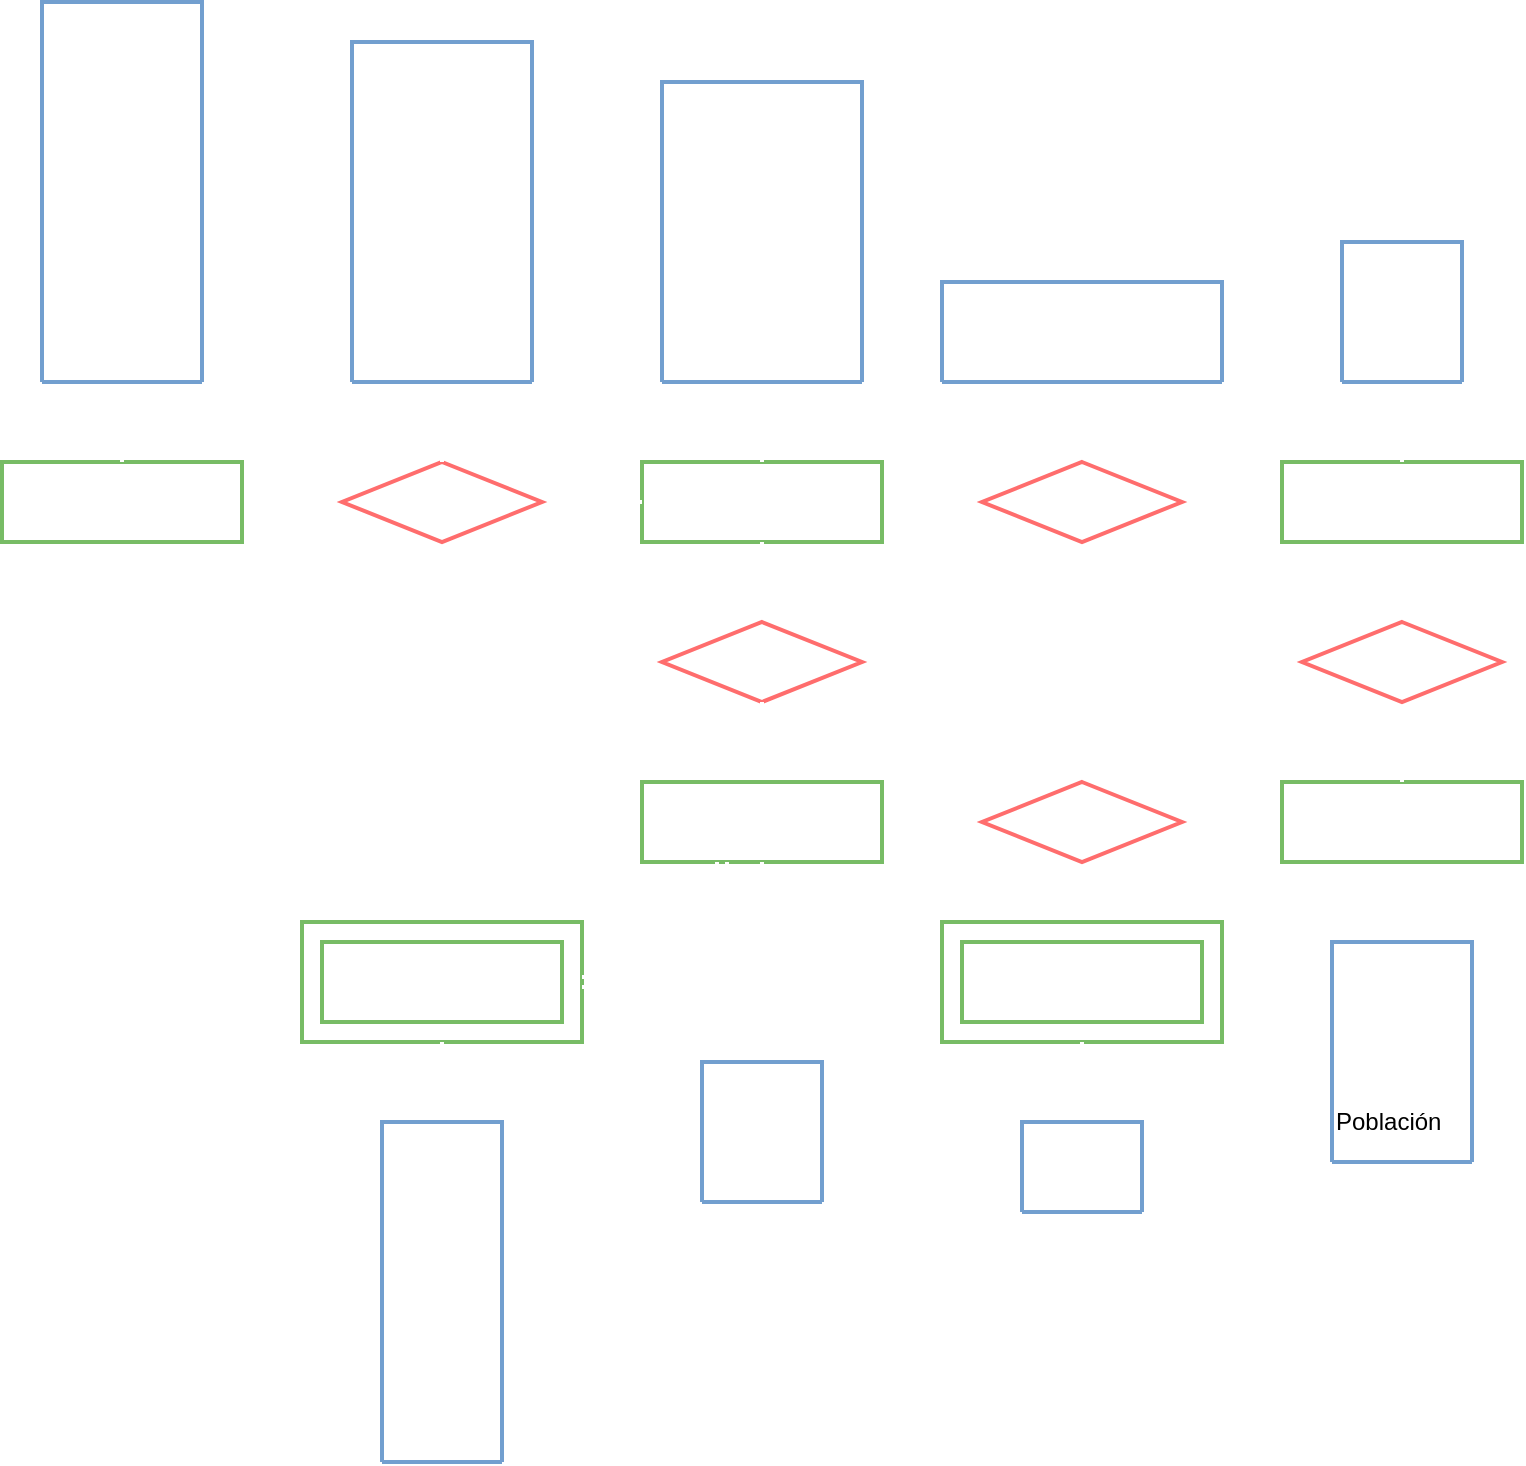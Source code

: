 <mxfile>
    <diagram id="gUwOmcsfaLEqCuUk3dTs" name="Page-1">
        <mxGraphModel dx="650" dy="610" grid="0" gridSize="10" guides="1" tooltips="1" connect="0" arrows="1" fold="1" page="0" pageScale="1" pageWidth="827" pageHeight="1169" background="none" math="0" shadow="0">
            <root>
                <mxCell id="0"/>
                <mxCell id="1" parent="0"/>
                <mxCell id="131" style="edgeStyle=orthogonalEdgeStyle;rounded=0;html=1;endArrow=none;endFill=0;strokeColor=#FFFFFF;strokeWidth=2;" parent="1" source="102" target="74" edge="1">
                    <mxGeometry relative="1" as="geometry"/>
                </mxCell>
                <mxCell id="102" value="" style="rounded=0;whiteSpace=wrap;html=1;strokeWidth=2;strokeColor=#77bc65;fillColor=none;" parent="1" vertex="1">
                    <mxGeometry x="190" y="510" width="140" height="60" as="geometry"/>
                </mxCell>
                <mxCell id="49" value="" style="edgeStyle=orthogonalEdgeStyle;html=1;endArrow=none;endFill=0;shape=link;strokeColor=#FFFFFF;strokeWidth=2;" parent="1" source="48" target="41" edge="1">
                    <mxGeometry relative="1" as="geometry">
                        <Array as="points">
                            <mxPoint x="440" y="540"/>
                        </Array>
                    </mxGeometry>
                </mxCell>
                <mxCell id="48" value="" style="rounded=0;whiteSpace=wrap;html=1;strokeWidth=2;strokeColor=#77bc65;fillColor=none;" parent="1" vertex="1">
                    <mxGeometry x="510" y="510" width="140" height="60" as="geometry"/>
                </mxCell>
                <mxCell id="189" value="" style="edgeStyle=none;html=1;endArrow=none;endFill=0;strokeColor=#FFFFFF;strokeWidth=2;" parent="1" source="2" target="183" edge="1">
                    <mxGeometry relative="1" as="geometry"/>
                </mxCell>
                <mxCell id="2" value="&lt;font color=&quot;#ffffff&quot;&gt;Motocicleta&lt;/font&gt;" style="rounded=0;whiteSpace=wrap;html=1;strokeWidth=2;strokeColor=#77bc65;fillColor=none;" parent="1" vertex="1">
                    <mxGeometry x="360" y="280" width="120" height="40" as="geometry"/>
                </mxCell>
                <mxCell id="76" value="" style="edgeStyle=orthogonalEdgeStyle;rounded=0;html=1;endArrow=none;endFill=0;strokeColor=#FFFFFF;strokeWidth=2;" parent="1" source="4" target="74" edge="1">
                    <mxGeometry relative="1" as="geometry"/>
                </mxCell>
                <mxCell id="4" value="&lt;font color=&quot;#ffffff&quot;&gt;Cliente&lt;/font&gt;" style="rounded=0;whiteSpace=wrap;html=1;strokeWidth=2;strokeColor=#77bc65;fillColor=none;" parent="1" vertex="1">
                    <mxGeometry x="40" y="280" width="120" height="40" as="geometry"/>
                </mxCell>
                <mxCell id="19" value="" style="edgeStyle=orthogonalEdgeStyle;html=1;endArrow=none;endFill=0;strokeColor=#FFFFFF;strokeWidth=2;" parent="1" source="12" target="2" edge="1">
                    <mxGeometry relative="1" as="geometry"/>
                </mxCell>
                <mxCell id="12" value="" style="swimlane;startSize=170;strokeColor=#729fcf;fillColor=none;strokeWidth=2;" parent="1" vertex="1">
                    <mxGeometry x="370" y="90" width="100" height="150" as="geometry">
                        <mxRectangle x="280" y="90" width="50" height="40" as="alternateBounds"/>
                    </mxGeometry>
                </mxCell>
                <mxCell id="13" value="&lt;font color=&quot;#ffffff&quot;&gt;Matrícula&lt;/font&gt;" style="text;html=1;strokeColor=none;fillColor=none;align=left;verticalAlign=middle;whiteSpace=wrap;rounded=0;strokeWidth=2;" parent="12" vertex="1">
                    <mxGeometry y="20" width="100" height="20" as="geometry"/>
                </mxCell>
                <mxCell id="14" value="&lt;font color=&quot;#ffffff&quot;&gt;Nº Bastidor&lt;/font&gt;" style="text;html=1;strokeColor=none;fillColor=none;align=left;verticalAlign=middle;whiteSpace=wrap;rounded=0;strokeWidth=2;" parent="12" vertex="1">
                    <mxGeometry y="40" width="100" height="20" as="geometry"/>
                </mxCell>
                <mxCell id="15" value="&lt;font color=&quot;#ffffff&quot;&gt;Marca&lt;/font&gt;" style="text;html=1;strokeColor=none;fillColor=none;align=left;verticalAlign=middle;whiteSpace=wrap;rounded=0;strokeWidth=2;" parent="12" vertex="1">
                    <mxGeometry y="60" width="100" height="20" as="geometry"/>
                </mxCell>
                <mxCell id="16" value="&lt;font color=&quot;#ffffff&quot;&gt;Modelo&lt;/font&gt;" style="text;html=1;strokeColor=none;fillColor=none;align=left;verticalAlign=middle;whiteSpace=wrap;rounded=0;strokeWidth=2;" parent="12" vertex="1">
                    <mxGeometry y="80" width="100" height="20" as="geometry"/>
                </mxCell>
                <mxCell id="17" value="&lt;font color=&quot;#ffffff&quot;&gt;Color&lt;/font&gt;" style="text;html=1;strokeColor=none;fillColor=none;align=left;verticalAlign=middle;whiteSpace=wrap;rounded=0;strokeWidth=2;" parent="12" vertex="1">
                    <mxGeometry y="100" width="100" height="20" as="geometry"/>
                </mxCell>
                <mxCell id="129" value="&lt;font color=&quot;#ffffff&quot;&gt;Fecha adquicisión&lt;/font&gt;" style="text;html=1;strokeColor=none;fillColor=none;align=left;verticalAlign=middle;whiteSpace=wrap;rounded=0;strokeWidth=2;" parent="12" vertex="1">
                    <mxGeometry y="120" width="100" height="20" as="geometry"/>
                </mxCell>
                <mxCell id="185" value="" style="edgeStyle=none;html=1;strokeColor=#FFFFFF;strokeWidth=2;endArrow=none;endFill=0;" parent="1" source="21" target="184" edge="1">
                    <mxGeometry relative="1" as="geometry"/>
                </mxCell>
                <mxCell id="188" value="" style="edgeStyle=none;html=1;endArrow=none;endFill=0;strokeColor=#FFFFFF;strokeWidth=2;" parent="1" source="21" target="183" edge="1">
                    <mxGeometry relative="1" as="geometry"/>
                </mxCell>
                <mxCell id="21" value="&lt;font color=&quot;#ffffff&quot;&gt;Garaje&lt;/font&gt;" style="rounded=0;whiteSpace=wrap;html=1;strokeWidth=2;strokeColor=#77bc65;fillColor=none;" parent="1" vertex="1">
                    <mxGeometry x="680" y="280" width="120" height="40" as="geometry"/>
                </mxCell>
                <mxCell id="31" value="" style="edgeStyle=orthogonalEdgeStyle;html=1;endArrow=none;endFill=0;rounded=0;strokeColor=#FFFFFF;strokeWidth=2;" parent="1" source="24" target="21" edge="1">
                    <mxGeometry relative="1" as="geometry"/>
                </mxCell>
                <mxCell id="24" value="" style="swimlane;startSize=150;strokeColor=#729fcf;fillColor=none;strokeWidth=2;" parent="1" vertex="1">
                    <mxGeometry x="710" y="170" width="60" height="70" as="geometry">
                        <mxRectangle x="600" y="90" width="50" height="40" as="alternateBounds"/>
                    </mxGeometry>
                </mxCell>
                <mxCell id="25" value="&lt;font color=&quot;#ffffff&quot;&gt;Nombre&lt;/font&gt;" style="text;html=1;strokeColor=none;fillColor=none;align=left;verticalAlign=middle;whiteSpace=wrap;rounded=0;strokeWidth=2;" parent="24" vertex="1">
                    <mxGeometry y="20" width="60" height="20" as="geometry"/>
                </mxCell>
                <mxCell id="26" value="&lt;font color=&quot;#ffffff&quot;&gt;Dirección&lt;/font&gt;" style="text;html=1;strokeColor=none;fillColor=none;align=left;verticalAlign=middle;whiteSpace=wrap;rounded=0;strokeWidth=2;" parent="24" vertex="1">
                    <mxGeometry y="40" width="60" height="20" as="geometry"/>
                </mxCell>
                <mxCell id="187" value="" style="edgeStyle=none;html=1;endArrow=none;endFill=0;strokeColor=#FFFFFF;strokeWidth=2;" parent="1" source="32" target="183" edge="1">
                    <mxGeometry relative="1" as="geometry"/>
                </mxCell>
                <mxCell id="32" value="" style="swimlane;startSize=150;strokeColor=#729fcf;fillColor=none;strokeWidth=2;" parent="1" vertex="1">
                    <mxGeometry x="510" y="190" width="140" height="50" as="geometry">
                        <mxRectangle x="520" y="90" width="50" height="40" as="alternateBounds"/>
                    </mxGeometry>
                </mxCell>
                <mxCell id="33" value="&lt;font color=&quot;#ffffff&quot;&gt;Fecha último guardado&lt;/font&gt;" style="text;html=1;strokeColor=none;fillColor=none;align=left;verticalAlign=middle;whiteSpace=wrap;rounded=0;strokeWidth=2;" parent="32" vertex="1">
                    <mxGeometry y="20" width="140" height="20" as="geometry"/>
                </mxCell>
                <mxCell id="43" value="" style="edgeStyle=orthogonalEdgeStyle;html=1;endArrow=none;endFill=0;strokeColor=#FFFFFF;strokeWidth=2;" parent="1" source="40" target="2" edge="1">
                    <mxGeometry relative="1" as="geometry"/>
                </mxCell>
                <mxCell id="44" value="" style="edgeStyle=orthogonalEdgeStyle;html=1;endArrow=none;endFill=0;strokeWidth=2;" parent="1" source="40" target="41" edge="1">
                    <mxGeometry relative="1" as="geometry"/>
                </mxCell>
                <mxCell id="40" value="&lt;font color=&quot;#ffffff&quot;&gt;Asignación&lt;/font&gt;" style="rhombus;whiteSpace=wrap;html=1;fillColor=none;strokeColor=#ff6d6d;strokeWidth=2;" parent="1" vertex="1">
                    <mxGeometry x="370" y="360" width="100" height="40" as="geometry"/>
                </mxCell>
                <mxCell id="45" value="" style="edgeStyle=orthogonalEdgeStyle;html=1;endArrow=none;endFill=0;strokeColor=#FFFFFF;strokeWidth=2;" parent="1" source="41" target="40" edge="1">
                    <mxGeometry relative="1" as="geometry"/>
                </mxCell>
                <mxCell id="71" style="edgeStyle=orthogonalEdgeStyle;rounded=0;html=1;entryX=0;entryY=0.5;entryDx=0;entryDy=0;endArrow=none;endFill=0;strokeColor=#FFFFFF;strokeWidth=2;" parent="1" source="41" target="69" edge="1">
                    <mxGeometry relative="1" as="geometry"/>
                </mxCell>
                <mxCell id="41" value="&lt;font color=&quot;#ffffff&quot;&gt;Agencia&lt;/font&gt;" style="rounded=0;whiteSpace=wrap;html=1;strokeWidth=2;strokeColor=#77bc65;fillColor=none;" parent="1" vertex="1">
                    <mxGeometry x="360" y="440" width="120" height="40" as="geometry"/>
                </mxCell>
                <mxCell id="46" value="&lt;font color=&quot;#ffffff&quot;&gt;Teléfono&lt;/font&gt;" style="rounded=0;whiteSpace=wrap;html=1;strokeWidth=2;strokeColor=#77bc65;fillColor=none;" parent="1" vertex="1">
                    <mxGeometry x="520" y="520" width="120" height="40" as="geometry"/>
                </mxCell>
                <mxCell id="58" value="" style="edgeStyle=orthogonalEdgeStyle;rounded=0;html=1;endArrow=none;endFill=0;strokeColor=#FFFFFF;entryX=0.5;entryY=1;entryDx=0;entryDy=0;strokeWidth=2;" parent="1" source="51" target="41" edge="1">
                    <mxGeometry relative="1" as="geometry">
                        <Array as="points">
                            <mxPoint x="420" y="530"/>
                            <mxPoint x="420" y="530"/>
                        </Array>
                    </mxGeometry>
                </mxCell>
                <mxCell id="51" value="" style="swimlane;startSize=150;strokeColor=#729fcf;fillColor=none;strokeWidth=2;" parent="1" vertex="1">
                    <mxGeometry x="390" y="580" width="60" height="70" as="geometry">
                        <mxRectangle x="280" y="560" width="50" height="40" as="alternateBounds"/>
                    </mxGeometry>
                </mxCell>
                <mxCell id="52" value="&lt;font color=&quot;#ffffff&quot;&gt;Nombre&lt;/font&gt;" style="text;html=1;strokeColor=none;fillColor=none;align=left;verticalAlign=middle;whiteSpace=wrap;rounded=0;strokeWidth=2;" parent="51" vertex="1">
                    <mxGeometry y="20" width="120" height="20" as="geometry"/>
                </mxCell>
                <mxCell id="53" value="&lt;font color=&quot;#ffffff&quot;&gt;Dirección&lt;/font&gt;" style="text;html=1;strokeColor=none;fillColor=none;align=left;verticalAlign=middle;whiteSpace=wrap;rounded=0;strokeWidth=2;" parent="51" vertex="1">
                    <mxGeometry y="40" width="120" height="20" as="geometry"/>
                </mxCell>
                <mxCell id="67" style="edgeStyle=orthogonalEdgeStyle;rounded=0;html=1;entryX=0.5;entryY=1;entryDx=0;entryDy=0;endArrow=none;endFill=0;strokeColor=#FFFFFF;strokeWidth=2;" parent="1" source="59" target="48" edge="1">
                    <mxGeometry relative="1" as="geometry"/>
                </mxCell>
                <mxCell id="59" value="" style="swimlane;startSize=150;strokeColor=#729fcf;fillColor=none;strokeWidth=2;" parent="1" vertex="1">
                    <mxGeometry x="550" y="610" width="60" height="45" as="geometry">
                        <mxRectangle x="515" y="565" width="50" height="40" as="alternateBounds"/>
                    </mxGeometry>
                </mxCell>
                <mxCell id="60" value="&lt;font color=&quot;#ffffff&quot;&gt;Teléfono&lt;/font&gt;" style="text;html=1;strokeColor=none;fillColor=none;align=left;verticalAlign=middle;whiteSpace=wrap;rounded=0;strokeWidth=2;" parent="59" vertex="1">
                    <mxGeometry y="20" width="60" height="20" as="geometry"/>
                </mxCell>
                <mxCell id="125" value="" style="edgeStyle=orthogonalEdgeStyle;rounded=0;html=1;endArrow=none;endFill=0;strokeColor=#FFFFFF;strokeWidth=2;" parent="1" source="69" target="73" edge="1">
                    <mxGeometry relative="1" as="geometry"/>
                </mxCell>
                <mxCell id="69" value="&lt;font color=&quot;#ffffff&quot;&gt;ubicación&lt;/font&gt;" style="rhombus;whiteSpace=wrap;html=1;fillColor=none;strokeColor=#ff6d6d;strokeWidth=2;" parent="1" vertex="1">
                    <mxGeometry x="530" y="440" width="100" height="40" as="geometry"/>
                </mxCell>
                <mxCell id="124" style="edgeStyle=orthogonalEdgeStyle;rounded=0;html=1;entryX=0.5;entryY=0;entryDx=0;entryDy=0;endArrow=none;endFill=0;strokeColor=#FFFFFF;strokeWidth=2;" parent="1" source="73" target="114" edge="1">
                    <mxGeometry relative="1" as="geometry"/>
                </mxCell>
                <mxCell id="73" value="&lt;font color=&quot;#ffffff&quot;&gt;Ciudad&lt;/font&gt;" style="rounded=0;whiteSpace=wrap;html=1;strokeWidth=2;strokeColor=#77bc65;fillColor=none;" parent="1" vertex="1">
                    <mxGeometry x="680" y="440" width="120" height="40" as="geometry"/>
                </mxCell>
                <mxCell id="75" value="" style="edgeStyle=orthogonalEdgeStyle;rounded=0;html=1;endArrow=none;endFill=0;strokeColor=#FFFFFF;strokeWidth=2;" parent="1" source="74" target="2" edge="1">
                    <mxGeometry relative="1" as="geometry"/>
                </mxCell>
                <mxCell id="74" value="&lt;font color=&quot;#ffffff&quot;&gt;Reserva&lt;/font&gt;" style="rhombus;whiteSpace=wrap;html=1;fillColor=none;strokeColor=#ff6d6d;strokeWidth=2;" parent="1" vertex="1">
                    <mxGeometry x="210" y="280" width="100" height="40" as="geometry"/>
                </mxCell>
                <mxCell id="84" value="" style="edgeStyle=orthogonalEdgeStyle;rounded=0;html=1;endArrow=none;endFill=0;strokeColor=#FFFFFF;strokeWidth=2;" parent="1" source="77" target="4" edge="1">
                    <mxGeometry relative="1" as="geometry"/>
                </mxCell>
                <mxCell id="77" value="" style="swimlane;startSize=200;strokeColor=#729fcf;fillColor=none;strokeWidth=2;" parent="1" vertex="1">
                    <mxGeometry x="60" y="50" width="80" height="190" as="geometry"/>
                </mxCell>
                <mxCell id="78" value="&lt;font color=&quot;#ffffff&quot;&gt;ID&lt;/font&gt;" style="text;html=1;strokeColor=none;fillColor=none;align=left;verticalAlign=middle;whiteSpace=wrap;rounded=0;strokeWidth=2;" parent="77" vertex="1">
                    <mxGeometry y="20" width="60" height="20" as="geometry"/>
                </mxCell>
                <mxCell id="79" value="&lt;font color=&quot;#ffffff&quot;&gt;Nombre&lt;/font&gt;" style="text;html=1;strokeColor=none;fillColor=none;align=left;verticalAlign=middle;whiteSpace=wrap;rounded=0;strokeWidth=2;" parent="77" vertex="1">
                    <mxGeometry y="40" width="60" height="20" as="geometry"/>
                </mxCell>
                <mxCell id="80" value="&lt;font color=&quot;#ffffff&quot;&gt;Apellidos&lt;/font&gt;" style="text;html=1;strokeColor=none;fillColor=none;align=left;verticalAlign=middle;whiteSpace=wrap;rounded=0;strokeWidth=2;" parent="77" vertex="1">
                    <mxGeometry y="60" width="60" height="20" as="geometry"/>
                </mxCell>
                <mxCell id="81" value="&lt;font color=&quot;#ffffff&quot;&gt;DNI&lt;/font&gt;" style="text;html=1;strokeColor=none;fillColor=none;align=left;verticalAlign=middle;whiteSpace=wrap;rounded=0;strokeWidth=2;" parent="77" vertex="1">
                    <mxGeometry y="80" width="60" height="20" as="geometry"/>
                </mxCell>
                <mxCell id="82" value="&lt;font color=&quot;#ffffff&quot;&gt;Dirección&lt;/font&gt;" style="text;html=1;strokeColor=none;fillColor=none;align=left;verticalAlign=middle;whiteSpace=wrap;rounded=0;strokeWidth=2;" parent="77" vertex="1">
                    <mxGeometry y="120" width="60" height="20" as="geometry"/>
                </mxCell>
                <mxCell id="83" value="&lt;font color=&quot;#ffffff&quot;&gt;Teléfono&lt;/font&gt;" style="text;html=1;strokeColor=none;fillColor=none;align=left;verticalAlign=middle;whiteSpace=wrap;rounded=0;strokeWidth=2;" parent="77" vertex="1">
                    <mxGeometry y="140" width="60" height="20" as="geometry"/>
                </mxCell>
                <mxCell id="130" value="&lt;font color=&quot;#ffffff&quot;&gt;Fecha nac.&lt;/font&gt;" style="text;html=1;strokeColor=none;fillColor=none;align=left;verticalAlign=middle;whiteSpace=wrap;rounded=0;strokeWidth=2;" parent="77" vertex="1">
                    <mxGeometry y="100" width="80" height="20" as="geometry"/>
                </mxCell>
                <mxCell id="134" value="&lt;font color=&quot;#ffffff&quot;&gt;Fecha registro&lt;/font&gt;" style="text;html=1;strokeColor=none;fillColor=none;align=left;verticalAlign=middle;whiteSpace=wrap;rounded=0;strokeWidth=2;" parent="77" vertex="1">
                    <mxGeometry y="160" width="80" height="20" as="geometry"/>
                </mxCell>
                <mxCell id="94" value="" style="edgeStyle=orthogonalEdgeStyle;rounded=0;html=1;endArrow=none;endFill=0;strokeColor=#FFFFFF;strokeWidth=2;" parent="1" source="87" target="74" edge="1">
                    <mxGeometry relative="1" as="geometry"/>
                </mxCell>
                <mxCell id="87" value="" style="swimlane;startSize=180;strokeColor=#729fcf;fillColor=none;strokeWidth=2;" parent="1" vertex="1">
                    <mxGeometry x="215" y="70" width="90" height="170" as="geometry"/>
                </mxCell>
                <mxCell id="88" value="&lt;font color=&quot;#ffffff&quot;&gt;ID reserva&lt;/font&gt;" style="text;html=1;strokeColor=none;fillColor=none;align=left;verticalAlign=middle;whiteSpace=wrap;rounded=0;strokeWidth=2;" parent="87" vertex="1">
                    <mxGeometry y="20" width="90" height="20" as="geometry"/>
                </mxCell>
                <mxCell id="89" value="&lt;font color=&quot;#ffffff&quot;&gt;Encargado&lt;/font&gt;" style="text;html=1;strokeColor=none;fillColor=none;align=left;verticalAlign=middle;whiteSpace=wrap;rounded=0;strokeWidth=2;" parent="87" vertex="1">
                    <mxGeometry y="40" width="90" height="20" as="geometry"/>
                </mxCell>
                <mxCell id="91" value="&lt;font color=&quot;#ffffff&quot;&gt;Modelo&lt;/font&gt;" style="text;html=1;strokeColor=none;fillColor=none;align=left;verticalAlign=middle;whiteSpace=wrap;rounded=0;strokeWidth=2;" parent="87" vertex="1">
                    <mxGeometry y="60" width="90" height="20" as="geometry"/>
                </mxCell>
                <mxCell id="92" value="&lt;font color=&quot;#ffffff&quot;&gt;Precio&lt;/font&gt;" style="text;html=1;strokeColor=none;fillColor=none;align=left;verticalAlign=middle;whiteSpace=wrap;rounded=0;strokeWidth=2;" parent="87" vertex="1">
                    <mxGeometry y="80" width="90" height="20" as="geometry"/>
                </mxCell>
                <mxCell id="93" value="&lt;font color=&quot;#ffffff&quot;&gt;Fecha inicio&lt;/font&gt;" style="text;html=1;strokeColor=none;fillColor=none;align=left;verticalAlign=middle;whiteSpace=wrap;rounded=0;strokeWidth=2;" parent="87" vertex="1">
                    <mxGeometry y="120" width="90" height="20" as="geometry"/>
                </mxCell>
                <mxCell id="96" value="&lt;font color=&quot;#ffffff&quot;&gt;Fecha reserva&lt;/font&gt;" style="text;html=1;strokeColor=none;fillColor=none;align=left;verticalAlign=middle;whiteSpace=wrap;rounded=0;strokeWidth=2;" parent="87" vertex="1">
                    <mxGeometry y="100" width="90" height="20" as="geometry"/>
                </mxCell>
                <mxCell id="97" value="&lt;font color=&quot;#ffffff&quot;&gt;Fecha fin&lt;/font&gt;" style="text;html=1;strokeColor=none;fillColor=none;align=left;verticalAlign=middle;whiteSpace=wrap;rounded=0;strokeWidth=2;" parent="87" vertex="1">
                    <mxGeometry y="140" width="90" height="20" as="geometry"/>
                </mxCell>
                <mxCell id="100" value="&lt;font color=&quot;#ffffff&quot;&gt;Agentes&lt;/font&gt;" style="rounded=0;whiteSpace=wrap;html=1;strokeWidth=2;strokeColor=#77bc65;fillColor=none;" parent="1" vertex="1">
                    <mxGeometry x="200" y="520" width="120" height="40" as="geometry"/>
                </mxCell>
                <mxCell id="104" value="" style="edgeStyle=orthogonalEdgeStyle;html=1;endArrow=none;endFill=0;shape=link;entryX=1;entryY=0.5;entryDx=0;entryDy=0;strokeColor=#FFFFFF;strokeWidth=2;" parent="1" target="102" edge="1">
                    <mxGeometry relative="1" as="geometry">
                        <mxPoint x="400" y="480" as="sourcePoint"/>
                        <mxPoint x="369.997" y="530" as="targetPoint"/>
                        <Array as="points">
                            <mxPoint x="400" y="480"/>
                            <mxPoint x="400" y="540"/>
                        </Array>
                    </mxGeometry>
                </mxCell>
                <mxCell id="112" value="" style="edgeStyle=orthogonalEdgeStyle;rounded=0;html=1;endArrow=none;endFill=0;strokeColor=#FFFFFF;entryX=0.5;entryY=1;entryDx=0;entryDy=0;strokeWidth=2;" parent="1" source="105" target="102" edge="1">
                    <mxGeometry relative="1" as="geometry"/>
                </mxCell>
                <mxCell id="105" value="" style="swimlane;startSize=200;strokeColor=#729fcf;fillColor=none;strokeWidth=2;" parent="1" vertex="1">
                    <mxGeometry x="230" y="610" width="60" height="170" as="geometry"/>
                </mxCell>
                <mxCell id="106" value="&lt;font color=&quot;#ffffff&quot;&gt;ID&lt;/font&gt;" style="text;html=1;strokeColor=none;fillColor=none;align=left;verticalAlign=middle;whiteSpace=wrap;rounded=0;strokeWidth=2;" parent="105" vertex="1">
                    <mxGeometry y="20" width="60" height="20" as="geometry"/>
                </mxCell>
                <mxCell id="107" value="&lt;font color=&quot;#ffffff&quot;&gt;Nombre&lt;/font&gt;" style="text;html=1;strokeColor=none;fillColor=none;align=left;verticalAlign=middle;whiteSpace=wrap;rounded=0;strokeWidth=2;" parent="105" vertex="1">
                    <mxGeometry y="40" width="60" height="20" as="geometry"/>
                </mxCell>
                <mxCell id="108" value="&lt;font color=&quot;#ffffff&quot;&gt;Apellidos&lt;/font&gt;" style="text;html=1;strokeColor=none;fillColor=none;align=left;verticalAlign=middle;whiteSpace=wrap;rounded=0;strokeWidth=2;" parent="105" vertex="1">
                    <mxGeometry y="60" width="60" height="20" as="geometry"/>
                </mxCell>
                <mxCell id="109" value="&lt;font color=&quot;#ffffff&quot;&gt;DNI&lt;/font&gt;" style="text;html=1;strokeColor=none;fillColor=none;align=left;verticalAlign=middle;whiteSpace=wrap;rounded=0;strokeWidth=2;" parent="105" vertex="1">
                    <mxGeometry y="80" width="60" height="20" as="geometry"/>
                </mxCell>
                <mxCell id="110" value="&lt;font color=&quot;#ffffff&quot;&gt;Dirección&lt;/font&gt;" style="text;html=1;strokeColor=none;fillColor=none;align=left;verticalAlign=middle;whiteSpace=wrap;rounded=0;strokeWidth=2;" parent="105" vertex="1">
                    <mxGeometry y="100" width="60" height="20" as="geometry"/>
                </mxCell>
                <mxCell id="111" value="&lt;font color=&quot;#ffffff&quot;&gt;Teléfono&lt;/font&gt;" style="text;html=1;strokeColor=none;fillColor=none;align=left;verticalAlign=middle;whiteSpace=wrap;rounded=0;strokeWidth=2;" parent="105" vertex="1">
                    <mxGeometry y="120" width="60" height="20" as="geometry"/>
                </mxCell>
                <mxCell id="113" value="&lt;font color=&quot;#ffffff&quot;&gt;IBAN&lt;/font&gt;" style="text;html=1;strokeColor=none;fillColor=none;align=left;verticalAlign=middle;whiteSpace=wrap;rounded=0;strokeWidth=2;" parent="105" vertex="1">
                    <mxGeometry y="140" width="60" height="20" as="geometry"/>
                </mxCell>
                <mxCell id="114" value="" style="swimlane;startSize=150;strokeColor=#729fcf;fillColor=none;strokeWidth=2;" parent="1" vertex="1">
                    <mxGeometry x="705" y="520" width="70" height="110" as="geometry"/>
                </mxCell>
                <mxCell id="115" value="&lt;font color=&quot;#ffffff&quot;&gt;Nombre&lt;/font&gt;" style="text;html=1;strokeColor=none;fillColor=none;align=left;verticalAlign=middle;whiteSpace=wrap;rounded=0;strokeWidth=2;" parent="114" vertex="1">
                    <mxGeometry y="20" width="70" height="20" as="geometry"/>
                </mxCell>
                <mxCell id="116" value="&lt;font color=&quot;#ffffff&quot;&gt;Cód. postal&lt;/font&gt;" style="text;html=1;strokeColor=none;fillColor=none;align=left;verticalAlign=middle;whiteSpace=wrap;rounded=0;strokeWidth=2;" parent="114" vertex="1">
                    <mxGeometry y="40" width="70" height="20" as="geometry"/>
                </mxCell>
                <mxCell id="117" value="&lt;font color=&quot;#ffffff&quot;&gt;Provincia&lt;/font&gt;" style="text;html=1;strokeColor=none;fillColor=none;align=left;verticalAlign=middle;whiteSpace=wrap;rounded=0;strokeWidth=2;" parent="114" vertex="1">
                    <mxGeometry y="60" width="70" height="20" as="geometry"/>
                </mxCell>
                <mxCell id="118" value="Población" style="text;html=1;strokeColor=none;fillColor=none;align=left;verticalAlign=middle;whiteSpace=wrap;rounded=0;strokeWidth=2;" parent="114" vertex="1">
                    <mxGeometry y="80" width="70" height="20" as="geometry"/>
                </mxCell>
                <mxCell id="183" value="&lt;font color=&quot;#ffffff&quot;&gt;Guardado&lt;/font&gt;" style="rhombus;whiteSpace=wrap;html=1;fillColor=none;strokeColor=#ff6d6d;strokeWidth=2;" parent="1" vertex="1">
                    <mxGeometry x="530" y="280" width="100" height="40" as="geometry"/>
                </mxCell>
                <mxCell id="186" value="" style="edgeStyle=none;html=1;endArrow=none;endFill=0;strokeColor=#FFFFFF;strokeWidth=2;" parent="1" source="184" target="73" edge="1">
                    <mxGeometry relative="1" as="geometry"/>
                </mxCell>
                <mxCell id="184" value="&lt;font color=&quot;#ffffff&quot;&gt;ubicación&lt;/font&gt;" style="rhombus;whiteSpace=wrap;html=1;fillColor=none;strokeColor=#ff6d6d;strokeWidth=2;" parent="1" vertex="1">
                    <mxGeometry x="690" y="360" width="100" height="40" as="geometry"/>
                </mxCell>
            </root>
        </mxGraphModel>
    </diagram>
</mxfile>